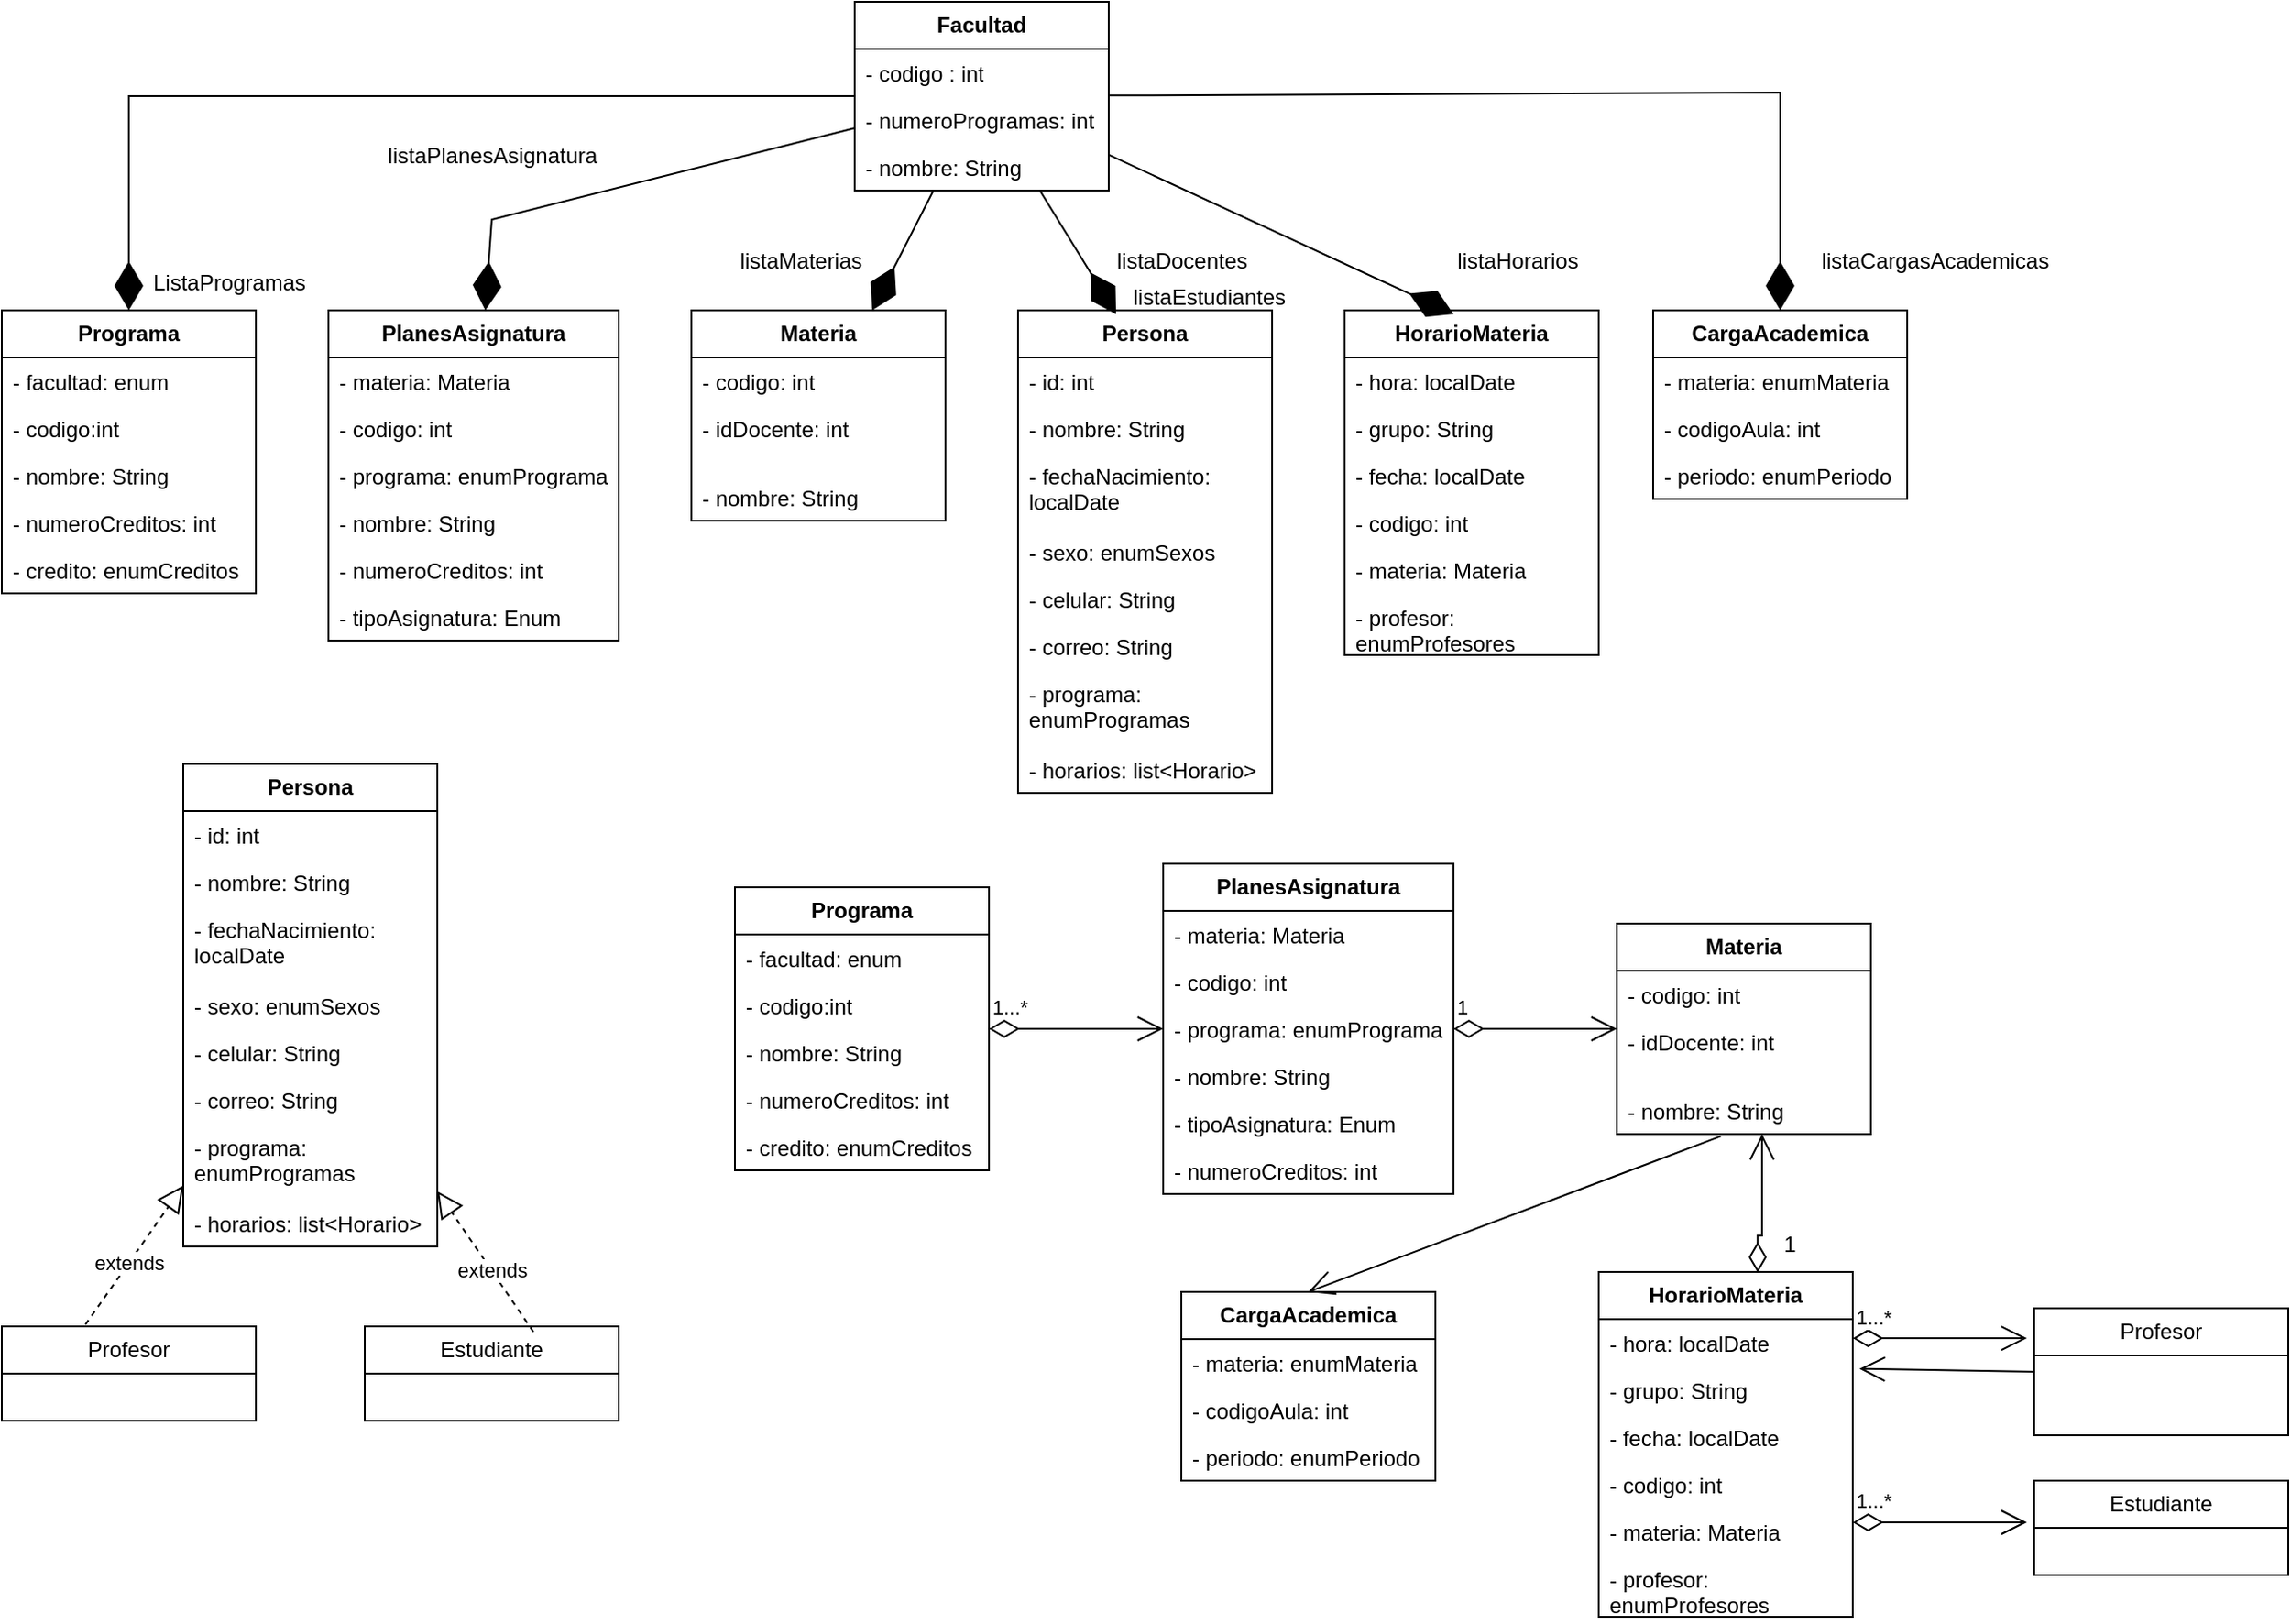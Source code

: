 <mxfile version="24.7.8">
  <diagram name="Página-1" id="mX6KNJroHZvb27FaIT2z">
    <mxGraphModel dx="1318" dy="616" grid="1" gridSize="10" guides="1" tooltips="1" connect="1" arrows="1" fold="1" page="1" pageScale="1" pageWidth="827" pageHeight="1169" math="0" shadow="0">
      <root>
        <mxCell id="0" />
        <mxCell id="1" parent="0" />
        <mxCell id="lkhDgYskS1Hdporn6Xfp-3" value="&lt;b&gt;HorarioMateria&lt;/b&gt;" style="swimlane;fontStyle=0;childLayout=stackLayout;horizontal=1;startSize=26;fillColor=none;horizontalStack=0;resizeParent=1;resizeParentMax=0;resizeLast=0;collapsible=1;marginBottom=0;whiteSpace=wrap;html=1;" vertex="1" parent="1">
          <mxGeometry x="750" y="170" width="140" height="190" as="geometry" />
        </mxCell>
        <mxCell id="lkhDgYskS1Hdporn6Xfp-4" value="- hora: localDate" style="text;strokeColor=none;fillColor=none;align=left;verticalAlign=top;spacingLeft=4;spacingRight=4;overflow=hidden;rotatable=0;points=[[0,0.5],[1,0.5]];portConstraint=eastwest;whiteSpace=wrap;html=1;" vertex="1" parent="lkhDgYskS1Hdporn6Xfp-3">
          <mxGeometry y="26" width="140" height="26" as="geometry" />
        </mxCell>
        <mxCell id="lkhDgYskS1Hdporn6Xfp-5" value="- grupo: String" style="text;strokeColor=none;fillColor=none;align=left;verticalAlign=top;spacingLeft=4;spacingRight=4;overflow=hidden;rotatable=0;points=[[0,0.5],[1,0.5]];portConstraint=eastwest;whiteSpace=wrap;html=1;" vertex="1" parent="lkhDgYskS1Hdporn6Xfp-3">
          <mxGeometry y="52" width="140" height="26" as="geometry" />
        </mxCell>
        <mxCell id="lkhDgYskS1Hdporn6Xfp-6" value="- fecha: localDate&lt;div&gt;&lt;br&gt;&lt;/div&gt;" style="text;strokeColor=none;fillColor=none;align=left;verticalAlign=top;spacingLeft=4;spacingRight=4;overflow=hidden;rotatable=0;points=[[0,0.5],[1,0.5]];portConstraint=eastwest;whiteSpace=wrap;html=1;" vertex="1" parent="lkhDgYskS1Hdporn6Xfp-3">
          <mxGeometry y="78" width="140" height="26" as="geometry" />
        </mxCell>
        <mxCell id="lkhDgYskS1Hdporn6Xfp-54" value="&lt;div&gt;- codigo: int&lt;/div&gt;&lt;div&gt;&lt;br&gt;&lt;/div&gt;" style="text;strokeColor=none;fillColor=none;align=left;verticalAlign=top;spacingLeft=4;spacingRight=4;overflow=hidden;rotatable=0;points=[[0,0.5],[1,0.5]];portConstraint=eastwest;whiteSpace=wrap;html=1;" vertex="1" parent="lkhDgYskS1Hdporn6Xfp-3">
          <mxGeometry y="104" width="140" height="26" as="geometry" />
        </mxCell>
        <mxCell id="lkhDgYskS1Hdporn6Xfp-55" value="&lt;div&gt;- materia: Materia&lt;/div&gt;&lt;div&gt;&lt;span style=&quot;color: rgba(0, 0, 0, 0); font-family: monospace; font-size: 0px; text-wrap: nowrap;&quot;&gt;%3CmxGraphModel%3E%3Croot%3E%3CmxCell%20id%3D%220%22%2F%3E%3CmxCell%20id%3D%221%22%20parent%3D%220%22%2F%3E%3CmxCell%20id%3D%222%22%20value%3D%22%26lt%3Bdiv%26gt%3B-%20id%3A%20int%26lt%3B%2Fdiv%26gt%3B%26lt%3Bdiv%26gt%3B%26lt%3Bbr%26gt%3B%26lt%3B%2Fdiv%26gt%3B%22%20style%3D%22text%3BstrokeColor%3Dnone%3BfillColor%3Dnone%3Balign%3Dleft%3BverticalAlign%3Dtop%3BspacingLeft%3D4%3BspacingRight%3D4%3Boverflow%3Dhidden%3Brotatable%3D0%3Bpoints%3D%5B%5B0%2C0.5%5D%2C%5B1%2C0.5%5D%5D%3BportConstraint%3Deastwest%3BwhiteSpace%3Dwrap%3Bhtml%3D1%3B%22%20vertex%3D%221%22%20parent%3D%221%22%3E%3CmxGeometry%20x%3D%22180%22%20y%3D%22514%22%20width%3D%22140%22%20height%3D%2226%22%20as%3D%22geometry%22%2F%3E%3C%2FmxCell%3E%3C%2Froot%3E%3C%2FmxGraphModel%3E&lt;/span&gt;&lt;br&gt;&lt;/div&gt;" style="text;strokeColor=none;fillColor=none;align=left;verticalAlign=top;spacingLeft=4;spacingRight=4;overflow=hidden;rotatable=0;points=[[0,0.5],[1,0.5]];portConstraint=eastwest;whiteSpace=wrap;html=1;" vertex="1" parent="lkhDgYskS1Hdporn6Xfp-3">
          <mxGeometry y="130" width="140" height="26" as="geometry" />
        </mxCell>
        <mxCell id="lkhDgYskS1Hdporn6Xfp-56" value="&lt;div&gt;&lt;span style=&quot;background-color: initial;&quot;&gt;- profesor: enumProfesores&lt;/span&gt;&lt;span style=&quot;color: rgba(0, 0, 0, 0); font-family: monospace; font-size: 0px; text-wrap: nowrap; background-color: initial;&quot;&gt;%3CmxGraphModel%3E%3Croot%3E%3CmxCell%20id%3D%220%22%2F%3E%3CmxCell%20id%3D%221%22%20parent%3D%220%22%2F%3E%3CmxCell%20id%3D%222%22%20value%3D%22%26lt%3Bdiv%26gt%3B-%20id%3A%20int%26lt%3B%2Fdiv%26gt%3B%26lt%3Bdiv%26gt%3B%26lt%3Bbr%26gt%3B%26lt%3B%2Fdiv%26gt%3B%22%20style%3D%22text%3BstrokeColor%3Dnone%3BfillColor%3Dnone%3Balign%3Dleft%3BverticalAlign%3Dtop%3BspacingLeft%3D4%3BspacingRight%3D4%3Boverflow%3Dhidden%3Brotatable%3D0%3Bpoints%3D%5B%5B0%2C0.5%5D%2C%5B1%2C0.5%5D%5D%3BportConstraint%3Deastwest%3BwhiteSpace%3Dwrap%3Bhtml%3D1%3B%22%20vertex%3D%221%22%20parent%3D%221%22%3E%3CmxGeometry%20x%3D%22180%22%20y%3D%22514%22%20width%3D%22140%22%20height%3D%2226%22%20as%3D%22geometry%22%2F%3E%3C%2FmxCell%3E%3C%2Froot%3E%3C%2FmxGraphModel%3E&lt;/span&gt;&lt;br&gt;&lt;/div&gt;" style="text;strokeColor=none;fillColor=none;align=left;verticalAlign=top;spacingLeft=4;spacingRight=4;overflow=hidden;rotatable=0;points=[[0,0.5],[1,0.5]];portConstraint=eastwest;whiteSpace=wrap;html=1;" vertex="1" parent="lkhDgYskS1Hdporn6Xfp-3">
          <mxGeometry y="156" width="140" height="34" as="geometry" />
        </mxCell>
        <mxCell id="lkhDgYskS1Hdporn6Xfp-7" value="&lt;b&gt;Programa&lt;/b&gt;" style="swimlane;fontStyle=0;childLayout=stackLayout;horizontal=1;startSize=26;fillColor=none;horizontalStack=0;resizeParent=1;resizeParentMax=0;resizeLast=0;collapsible=1;marginBottom=0;whiteSpace=wrap;html=1;" vertex="1" parent="1">
          <mxGeometry x="10" y="170" width="140" height="156" as="geometry" />
        </mxCell>
        <mxCell id="lkhDgYskS1Hdporn6Xfp-8" value="- facultad: enum" style="text;strokeColor=none;fillColor=none;align=left;verticalAlign=top;spacingLeft=4;spacingRight=4;overflow=hidden;rotatable=0;points=[[0,0.5],[1,0.5]];portConstraint=eastwest;whiteSpace=wrap;html=1;" vertex="1" parent="lkhDgYskS1Hdporn6Xfp-7">
          <mxGeometry y="26" width="140" height="26" as="geometry" />
        </mxCell>
        <mxCell id="lkhDgYskS1Hdporn6Xfp-9" value="- codigo:int" style="text;strokeColor=none;fillColor=none;align=left;verticalAlign=top;spacingLeft=4;spacingRight=4;overflow=hidden;rotatable=0;points=[[0,0.5],[1,0.5]];portConstraint=eastwest;whiteSpace=wrap;html=1;" vertex="1" parent="lkhDgYskS1Hdporn6Xfp-7">
          <mxGeometry y="52" width="140" height="26" as="geometry" />
        </mxCell>
        <mxCell id="lkhDgYskS1Hdporn6Xfp-46" value="- nombre: String&lt;div&gt;&lt;br&gt;&lt;/div&gt;" style="text;strokeColor=none;fillColor=none;align=left;verticalAlign=top;spacingLeft=4;spacingRight=4;overflow=hidden;rotatable=0;points=[[0,0.5],[1,0.5]];portConstraint=eastwest;whiteSpace=wrap;html=1;" vertex="1" parent="lkhDgYskS1Hdporn6Xfp-7">
          <mxGeometry y="78" width="140" height="26" as="geometry" />
        </mxCell>
        <mxCell id="lkhDgYskS1Hdporn6Xfp-10" value="&lt;div&gt;- numeroCreditos: int&lt;/div&gt;" style="text;strokeColor=none;fillColor=none;align=left;verticalAlign=top;spacingLeft=4;spacingRight=4;overflow=hidden;rotatable=0;points=[[0,0.5],[1,0.5]];portConstraint=eastwest;whiteSpace=wrap;html=1;" vertex="1" parent="lkhDgYskS1Hdporn6Xfp-7">
          <mxGeometry y="104" width="140" height="26" as="geometry" />
        </mxCell>
        <mxCell id="lkhDgYskS1Hdporn6Xfp-48" value="- credito: enumCreditos&lt;div&gt;&lt;br&gt;&lt;/div&gt;" style="text;strokeColor=none;fillColor=none;align=left;verticalAlign=top;spacingLeft=4;spacingRight=4;overflow=hidden;rotatable=0;points=[[0,0.5],[1,0.5]];portConstraint=eastwest;whiteSpace=wrap;html=1;" vertex="1" parent="lkhDgYskS1Hdporn6Xfp-7">
          <mxGeometry y="130" width="140" height="26" as="geometry" />
        </mxCell>
        <mxCell id="lkhDgYskS1Hdporn6Xfp-11" value="&lt;b&gt;Facultad&lt;/b&gt;" style="swimlane;fontStyle=0;childLayout=stackLayout;horizontal=1;startSize=26;fillColor=none;horizontalStack=0;resizeParent=1;resizeParentMax=0;resizeLast=0;collapsible=1;marginBottom=0;whiteSpace=wrap;html=1;" vertex="1" parent="1">
          <mxGeometry x="480" width="140" height="104" as="geometry" />
        </mxCell>
        <mxCell id="lkhDgYskS1Hdporn6Xfp-12" value="- codigo : int" style="text;strokeColor=none;fillColor=none;align=left;verticalAlign=top;spacingLeft=4;spacingRight=4;overflow=hidden;rotatable=0;points=[[0,0.5],[1,0.5]];portConstraint=eastwest;whiteSpace=wrap;html=1;" vertex="1" parent="lkhDgYskS1Hdporn6Xfp-11">
          <mxGeometry y="26" width="140" height="26" as="geometry" />
        </mxCell>
        <mxCell id="lkhDgYskS1Hdporn6Xfp-13" value="- numeroProgramas: int" style="text;strokeColor=none;fillColor=none;align=left;verticalAlign=top;spacingLeft=4;spacingRight=4;overflow=hidden;rotatable=0;points=[[0,0.5],[1,0.5]];portConstraint=eastwest;whiteSpace=wrap;html=1;" vertex="1" parent="lkhDgYskS1Hdporn6Xfp-11">
          <mxGeometry y="52" width="140" height="26" as="geometry" />
        </mxCell>
        <mxCell id="lkhDgYskS1Hdporn6Xfp-14" value="- nombre: String" style="text;strokeColor=none;fillColor=none;align=left;verticalAlign=top;spacingLeft=4;spacingRight=4;overflow=hidden;rotatable=0;points=[[0,0.5],[1,0.5]];portConstraint=eastwest;whiteSpace=wrap;html=1;" vertex="1" parent="lkhDgYskS1Hdporn6Xfp-11">
          <mxGeometry y="78" width="140" height="26" as="geometry" />
        </mxCell>
        <mxCell id="lkhDgYskS1Hdporn6Xfp-15" value="&lt;b&gt;CargaAcademica&lt;/b&gt;" style="swimlane;fontStyle=0;childLayout=stackLayout;horizontal=1;startSize=26;fillColor=none;horizontalStack=0;resizeParent=1;resizeParentMax=0;resizeLast=0;collapsible=1;marginBottom=0;whiteSpace=wrap;html=1;" vertex="1" parent="1">
          <mxGeometry x="920" y="170" width="140" height="104" as="geometry" />
        </mxCell>
        <mxCell id="lkhDgYskS1Hdporn6Xfp-16" value="- materia: enumMateria" style="text;strokeColor=none;fillColor=none;align=left;verticalAlign=top;spacingLeft=4;spacingRight=4;overflow=hidden;rotatable=0;points=[[0,0.5],[1,0.5]];portConstraint=eastwest;whiteSpace=wrap;html=1;" vertex="1" parent="lkhDgYskS1Hdporn6Xfp-15">
          <mxGeometry y="26" width="140" height="26" as="geometry" />
        </mxCell>
        <mxCell id="lkhDgYskS1Hdporn6Xfp-17" value="- codigoAula: int" style="text;strokeColor=none;fillColor=none;align=left;verticalAlign=top;spacingLeft=4;spacingRight=4;overflow=hidden;rotatable=0;points=[[0,0.5],[1,0.5]];portConstraint=eastwest;whiteSpace=wrap;html=1;" vertex="1" parent="lkhDgYskS1Hdporn6Xfp-15">
          <mxGeometry y="52" width="140" height="26" as="geometry" />
        </mxCell>
        <mxCell id="lkhDgYskS1Hdporn6Xfp-18" value="- periodo: enumPeriodo" style="text;strokeColor=none;fillColor=none;align=left;verticalAlign=top;spacingLeft=4;spacingRight=4;overflow=hidden;rotatable=0;points=[[0,0.5],[1,0.5]];portConstraint=eastwest;whiteSpace=wrap;html=1;" vertex="1" parent="lkhDgYskS1Hdporn6Xfp-15">
          <mxGeometry y="78" width="140" height="26" as="geometry" />
        </mxCell>
        <mxCell id="lkhDgYskS1Hdporn6Xfp-23" value="&lt;b&gt;PlanesAsignatura&lt;/b&gt;" style="swimlane;fontStyle=0;childLayout=stackLayout;horizontal=1;startSize=26;fillColor=none;horizontalStack=0;resizeParent=1;resizeParentMax=0;resizeLast=0;collapsible=1;marginBottom=0;whiteSpace=wrap;html=1;" vertex="1" parent="1">
          <mxGeometry x="190" y="170" width="160" height="182" as="geometry" />
        </mxCell>
        <mxCell id="lkhDgYskS1Hdporn6Xfp-24" value="- materia: Materia" style="text;strokeColor=none;fillColor=none;align=left;verticalAlign=top;spacingLeft=4;spacingRight=4;overflow=hidden;rotatable=0;points=[[0,0.5],[1,0.5]];portConstraint=eastwest;whiteSpace=wrap;html=1;" vertex="1" parent="lkhDgYskS1Hdporn6Xfp-23">
          <mxGeometry y="26" width="160" height="26" as="geometry" />
        </mxCell>
        <mxCell id="lkhDgYskS1Hdporn6Xfp-25" value="- codigo: int" style="text;strokeColor=none;fillColor=none;align=left;verticalAlign=top;spacingLeft=4;spacingRight=4;overflow=hidden;rotatable=0;points=[[0,0.5],[1,0.5]];portConstraint=eastwest;whiteSpace=wrap;html=1;" vertex="1" parent="lkhDgYskS1Hdporn6Xfp-23">
          <mxGeometry y="52" width="160" height="26" as="geometry" />
        </mxCell>
        <mxCell id="lkhDgYskS1Hdporn6Xfp-50" value="- programa: enumPrograma&lt;div&gt;&lt;span style=&quot;color: rgba(0, 0, 0, 0); font-family: monospace; font-size: 0px; text-wrap: nowrap;&quot;&gt;%3CmxGraphModel%3E%3Croot%3E%3CmxCell%20id%3D%220%22%2F%3E%3CmxCell%20id%3D%221%22%20parent%3D%220%22%2F%3E%3CmxCell%20id%3D%222%22%20value%3D%22%26lt%3Bdiv%26gt%3B-%20numeroCreditos%3A%20int%26lt%3B%2Fdiv%26gt%3B%22%20style%3D%22text%3BstrokeColor%3Dnone%3BfillColor%3Dnone%3Balign%3Dleft%3BverticalAlign%3Dtop%3BspacingLeft%3D4%3BspacingRight%3D4%3Boverflow%3Dhidden%3Brotatable%3D0%3Bpoints%3D%5B%5B0%2C0.5%5D%2C%5B1%2C0.5%5D%5D%3BportConstraint%3Deastwest%3BwhiteSpace%3Dwrap%3Bhtml%3D1%3B%22%20vertex%3D%221%22%20parent%3D%221%22%3E%3CmxGeometry%20x%3D%2220%22%20y%3D%22284%22%20width%3D%22140%22%20height%3D%2226%22%20as%3D%22geometry%22%2F%3E%3C%2FmxCell%3E%3C%2Froot%3E%3C%2FmxGraphModel%3E&lt;/span&gt;&lt;span style=&quot;color: rgba(0, 0, 0, 0); font-family: monospace; font-size: 0px; text-wrap: nowrap; background-color: initial;&quot;&gt;%3CmxGraphModel%3E%3Croot%3E%3CmxCell%20id%3D%220%22%2F%3E%3CmxCell%20id%3D%221%22%20parent%3D%220%22%2F%3E%3CmxCell%20id%3D%222%22%20value%3D%22%26lt%3Bdiv%26gt%3B-%20numeroCreditos%3A%20int%26lt%3B%2Fdiv%26gt%3B%22%20style%3D%22text%3BstrokeColor%3Dnone%3BfillColor%3Dnone%3Balign%3Dleft%3BverticalAlign%3Dtop%3BspacingLeft%3D4%3BspacingRight%3D4%3Boverflow%3Dhidden%3Brotatable%3D0%3Bpoints%3D%5B%5B0%2C0.5%5D%2C%5B1%2C0.5%5D%5D%3BportConstraint%3Deastwest%3BwhiteSpace%3Dwrap%3Bhtml%3D1%3B%22%20vertex%3D%221%22%20parent%3D%221%22%3E%3CmxGeometry%20x%3D%2220%22%20y%3D%22284%22%20width%3D%22140%22%20height%3D%2226%22%20as%3D%22geometry%22%2F%3E%3C%2FmxCell%3E%3C%2Froot%3E%3C%2FmxGraphModel%3E&lt;/span&gt;&lt;br&gt;&lt;/div&gt;" style="text;strokeColor=none;fillColor=none;align=left;verticalAlign=top;spacingLeft=4;spacingRight=4;overflow=hidden;rotatable=0;points=[[0,0.5],[1,0.5]];portConstraint=eastwest;whiteSpace=wrap;html=1;" vertex="1" parent="lkhDgYskS1Hdporn6Xfp-23">
          <mxGeometry y="78" width="160" height="26" as="geometry" />
        </mxCell>
        <mxCell id="lkhDgYskS1Hdporn6Xfp-51" value="- nombre: String&lt;div&gt;&lt;span style=&quot;color: rgba(0, 0, 0, 0); font-family: monospace; font-size: 0px; text-wrap: nowrap;&quot;&gt;%3CmxGraphModel%3E%3Croot%3E%3CmxCell%20id%3D%220%22%2F%3E%3CmxCell%20id%3D%221%22%20parent%3D%220%22%2F%3E%3CmxCell%20id%3D%222%22%20value%3D%22-%20programa%3A%20enumPrograma%26lt%3Bdiv%26gt%3B%26lt%3Bspan%20style%3D%26quot%3Bcolor%3A%20rgba(0%2C%200%2C%200%2C%200)%3B%20font-family%3A%20monospace%3B%20font-size%3A%200px%3B%20text-wrap%3A%20nowrap%3B%26quot%3B%26gt%3B%253CmxGraphModel%253E%253Croot%253E%253CmxCell%2520id%253D%25220%2522%252F%253E%253CmxCell%2520id%253D%25221%2522%2520parent%253D%25220%2522%252F%253E%253CmxCell%2520id%253D%25222%2522%2520value%253D%2522%2526lt%253Bdiv%2526gt%253B-%2520numeroCreditos%253A%2520int%2526lt%253B%252Fdiv%2526gt%253B%2522%2520style%253D%2522text%253BstrokeColor%253Dnone%253BfillColor%253Dnone%253Balign%253Dleft%253BverticalAlign%253Dtop%253BspacingLeft%253D4%253BspacingRight%253D4%253Boverflow%253Dhidden%253Brotatable%253D0%253Bpoints%253D%255B%255B0%252C0.5%255D%252C%255B1%252C0.5%255D%255D%253BportConstraint%253Deastwest%253BwhiteSpace%253Dwrap%253Bhtml%253D1%253B%2522%2520vertex%253D%25221%2522%2520parent%253D%25221%2522%253E%253CmxGeometry%2520x%253D%252220%2522%2520y%253D%2522284%2522%2520width%253D%2522140%2522%2520height%253D%252226%2522%2520as%253D%2522geometry%2522%252F%253E%253C%252FmxCell%253E%253C%252Froot%253E%253C%252FmxGraphModel%253E%26lt%3B%2Fspan%26gt%3B%26lt%3Bspan%20style%3D%26quot%3Bcolor%3A%20rgba(0%2C%200%2C%200%2C%200)%3B%20font-family%3A%20monospace%3B%20font-size%3A%200px%3B%20text-wrap%3A%20nowrap%3B%20background-color%3A%20initial%3B%26quot%3B%26gt%3B%253CmxGraphModel%253E%253Croot%253E%253CmxCell%2520id%253D%25220%2522%252F%253E%253CmxCell%2520id%253D%25221%2522%2520parent%253D%25220%2522%252F%253E%253CmxCell%2520id%253D%25222%2522%2520value%253D%2522%2526lt%253Bdiv%2526gt%253B-%2520numeroCreditos%253A%2520int%2526lt%253B%252Fdiv%2526gt%253B%2522%2520style%253D%2522text%253BstrokeColor%253Dnone%253BfillColor%253Dnone%253Balign%253Dleft%253BverticalAlign%253Dtop%253BspacingLeft%253D4%253BspacingRight%253D4%253Boverflow%253Dhidden%253Brotatable%253D0%253Bpoints%253D%255B%255B0%252C0.5%255D%252C%255B1%252C0.5%255D%255D%253BportConstraint%253Deastwest%253BwhiteSpace%253Dwrap%253Bhtml%253D1%253B%2522%2520vertex%253D%25221%2522%2520parent%253D%25221%2522%253E%253CmxGeometry%2520x%253D%252220%2522%2520y%253D%2522284%2522%2520width%253D%2522140%2522%2520height%253D%252226%2522%2520as%253D%2522geometry%2522%252F%253E%253C%252FmxCell%253E%253C%252Froot%253E%253C%252FmxGraphModel%253E%26lt%3B%2Fspan%26gt%3B%26lt%3Bbr%26gt%3B%26lt%3B%2Fdiv%26gt%3B%22%20style%3D%22text%3BstrokeColor%3Dnone%3BfillColor%3Dnone%3Balign%3Dleft%3BverticalAlign%3Dtop%3BspacingLeft%3D4%3BspacingRight%3D4%3Boverflow%3Dhidden%3Brotatable%3D0%3Bpoints%3D%5B%5B0%2C0.5%5D%2C%5B1%2C0.5%5D%5D%3BportConstraint%3Deastwest%3BwhiteSpace%3Dwrap%3Bhtml%3D1%3B%22%20vertex%3D%221%22%20parent%3D%221%22%3E%3CmxGeometry%20x%3D%22190%22%20y%3D%22248%22%20width%3D%22160%22%20height%3D%2226%22%20as%3D%22geometry%22%2F%3E%3C%2FmxCell%3E%3C%2Froot%3E%3C%2FmxGraphModel%3E&lt;/span&gt;&lt;span style=&quot;color: rgba(0, 0, 0, 0); font-family: monospace; font-size: 0px; text-wrap: nowrap; background-color: initial;&quot;&gt;%3CmxGraphModel%3E%3Croot%3E%3CmxCell%20id%3D%220%22%2F%3E%3CmxCell%20id%3D%221%22%20parent%3D%220%22%2F%3E%3CmxCell%20id%3D%222%22%20value%3D%22-%20programa%3A%20enumPrograma%26lt%3Bdiv%26gt%3B%26lt%3Bspan%20style%3D%26quot%3Bcolor%3A%20rgba(0%2C%200%2C%200%2C%200)%3B%20font-family%3A%20monospace%3B%20font-size%3A%200px%3B%20text-wrap%3A%20nowrap%3B%26quot%3B%26gt%3B%253CmxGraphModel%253E%253Croot%253E%253CmxCell%2520id%253D%25220%2522%252F%253E%253CmxCell%2520id%253D%25221%2522%2520parent%253D%25220%2522%252F%253E%253CmxCell%2520id%253D%25222%2522%2520value%253D%2522%2526lt%253Bdiv%2526gt%253B-%2520numeroCreditos%253A%2520int%2526lt%253B%252Fdiv%2526gt%253B%2522%2520style%253D%2522text%253BstrokeColor%253Dnone%253BfillColor%253Dnone%253Balign%253Dleft%253BverticalAlign%253Dtop%253BspacingLeft%253D4%253BspacingRight%253D4%253Boverflow%253Dhidden%253Brotatable%253D0%253Bpoints%253D%255B%255B0%252C0.5%255D%252C%255B1%252C0.5%255D%255D%253BportConstraint%253Deastwest%253BwhiteSpace%253Dwrap%253Bhtml%253D1%253B%2522%2520vertex%253D%25221%2522%2520parent%253D%25221%2522%253E%253CmxGeometry%2520x%253D%252220%2522%2520y%253D%2522284%2522%2520width%253D%2522140%2522%2520height%253D%252226%2522%2520as%253D%2522geometry%2522%252F%253E%253C%252FmxCell%253E%253C%252Froot%253E%253C%252FmxGraphModel%253E%26lt%3B%2Fspan%26gt%3B%26lt%3Bspan%20style%3D%26quot%3Bcolor%3A%20rgba(0%2C%200%2C%200%2C%200)%3B%20font-family%3A%20monospace%3B%20font-size%3A%200px%3B%20text-wrap%3A%20nowrap%3B%20background-color%3A%20initial%3B%26quot%3B%26gt%3B%253CmxGraphModel%253E%253Croot%253E%253CmxCell%2520id%253D%25220%2522%252F%253E%253CmxCell%2520id%253D%25221%2522%2520parent%253D%25220%2522%252F%253E%253CmxCell%2520id%253D%25222%2522%2520value%253D%2522%2526lt%253Bdiv%2526gt%253B-%2520numeroCreditos%253A%2520int%2526lt%253B%252Fdiv%2526gt%253B%2522%2520style%253D%2522text%253BstrokeColor%253Dnone%253BfillColor%253Dnone%253Balign%253Dleft%253BverticalAlign%253Dtop%253BspacingLeft%253D4%253BspacingRight%253D4%253Boverflow%253Dhidden%253Brotatable%253D0%253Bpoints%253D%255B%255B0%252C0.5%255D%252C%255B1%252C0.5%255D%255D%253BportConstraint%253Deastwest%253BwhiteSpace%253Dwrap%253Bhtml%253D1%253B%2522%2520vertex%253D%25221%2522%2520parent%253D%25221%2522%253E%253CmxGeometry%2520x%253D%252220%2522%2520y%253D%2522284%2522%2520width%253D%2522140%2522%2520height%253D%252226%2522%2520as%253D%2522geometry%2522%252F%253E%253C%252FmxCell%253E%253C%252Froot%253E%253C%252FmxGraphModel%253E%26lt%3B%2Fspan%26gt%3B%26lt%3Bbr%26gt%3B%26lt%3B%2Fdiv%26gt%3B%22%20style%3D%22text%3BstrokeColor%3Dnone%3BfillColor%3Dnone%3Balign%3Dleft%3BverticalAlign%3Dtop%3BspacingLeft%3D4%3BspacingRight%3D4%3Boverflow%3Dhidden%3Brotatable%3D0%3Bpoints%3D%5B%5B0%2C0.5%5D%2C%5B1%2C0.5%5D%5D%3BportConstraint%3Deastwest%3BwhiteSpace%3Dwrap%3Bhtml%3D1%3B%22%20vertex%3D%221%22%20parent%3D%221%22%3E%3CmxGeometry%20x%3D%22190%22%20y%3D%22248%22%20width%3D%22160%22%20height%3D%2226%22%20as%3D%22geometry%22%2F%3E%3C%2FmxCell%3E%3C%2Froot%3E%3C%2FmxGraphModel%3E&lt;/span&gt;&lt;br&gt;&lt;/div&gt;" style="text;strokeColor=none;fillColor=none;align=left;verticalAlign=top;spacingLeft=4;spacingRight=4;overflow=hidden;rotatable=0;points=[[0,0.5],[1,0.5]];portConstraint=eastwest;whiteSpace=wrap;html=1;" vertex="1" parent="lkhDgYskS1Hdporn6Xfp-23">
          <mxGeometry y="104" width="160" height="26" as="geometry" />
        </mxCell>
        <mxCell id="lkhDgYskS1Hdporn6Xfp-52" value="- numeroCreditos: int" style="text;strokeColor=none;fillColor=none;align=left;verticalAlign=top;spacingLeft=4;spacingRight=4;overflow=hidden;rotatable=0;points=[[0,0.5],[1,0.5]];portConstraint=eastwest;whiteSpace=wrap;html=1;" vertex="1" parent="lkhDgYskS1Hdporn6Xfp-23">
          <mxGeometry y="130" width="160" height="26" as="geometry" />
        </mxCell>
        <mxCell id="lkhDgYskS1Hdporn6Xfp-53" value="- tipoAsignatura: Enum" style="text;strokeColor=none;fillColor=none;align=left;verticalAlign=top;spacingLeft=4;spacingRight=4;overflow=hidden;rotatable=0;points=[[0,0.5],[1,0.5]];portConstraint=eastwest;whiteSpace=wrap;html=1;" vertex="1" parent="lkhDgYskS1Hdporn6Xfp-23">
          <mxGeometry y="156" width="160" height="26" as="geometry" />
        </mxCell>
        <mxCell id="lkhDgYskS1Hdporn6Xfp-27" value="&lt;b&gt;Persona&lt;/b&gt;" style="swimlane;fontStyle=0;childLayout=stackLayout;horizontal=1;startSize=26;fillColor=none;horizontalStack=0;resizeParent=1;resizeParentMax=0;resizeLast=0;collapsible=1;marginBottom=0;whiteSpace=wrap;html=1;" vertex="1" parent="1">
          <mxGeometry x="570" y="170" width="140" height="266" as="geometry" />
        </mxCell>
        <mxCell id="lkhDgYskS1Hdporn6Xfp-28" value="- id: int" style="text;strokeColor=none;fillColor=none;align=left;verticalAlign=top;spacingLeft=4;spacingRight=4;overflow=hidden;rotatable=0;points=[[0,0.5],[1,0.5]];portConstraint=eastwest;whiteSpace=wrap;html=1;" vertex="1" parent="lkhDgYskS1Hdporn6Xfp-27">
          <mxGeometry y="26" width="140" height="26" as="geometry" />
        </mxCell>
        <mxCell id="lkhDgYskS1Hdporn6Xfp-29" value="- nombre: String" style="text;strokeColor=none;fillColor=none;align=left;verticalAlign=top;spacingLeft=4;spacingRight=4;overflow=hidden;rotatable=0;points=[[0,0.5],[1,0.5]];portConstraint=eastwest;whiteSpace=wrap;html=1;" vertex="1" parent="lkhDgYskS1Hdporn6Xfp-27">
          <mxGeometry y="52" width="140" height="26" as="geometry" />
        </mxCell>
        <mxCell id="lkhDgYskS1Hdporn6Xfp-30" value="- fechaNacimiento: localDate" style="text;strokeColor=none;fillColor=none;align=left;verticalAlign=top;spacingLeft=4;spacingRight=4;overflow=hidden;rotatable=0;points=[[0,0.5],[1,0.5]];portConstraint=eastwest;whiteSpace=wrap;html=1;" vertex="1" parent="lkhDgYskS1Hdporn6Xfp-27">
          <mxGeometry y="78" width="140" height="42" as="geometry" />
        </mxCell>
        <mxCell id="lkhDgYskS1Hdporn6Xfp-57" value="- sexo: enumSexos" style="text;strokeColor=none;fillColor=none;align=left;verticalAlign=top;spacingLeft=4;spacingRight=4;overflow=hidden;rotatable=0;points=[[0,0.5],[1,0.5]];portConstraint=eastwest;whiteSpace=wrap;html=1;" vertex="1" parent="lkhDgYskS1Hdporn6Xfp-27">
          <mxGeometry y="120" width="140" height="26" as="geometry" />
        </mxCell>
        <mxCell id="lkhDgYskS1Hdporn6Xfp-58" value="- celular: String" style="text;strokeColor=none;fillColor=none;align=left;verticalAlign=top;spacingLeft=4;spacingRight=4;overflow=hidden;rotatable=0;points=[[0,0.5],[1,0.5]];portConstraint=eastwest;whiteSpace=wrap;html=1;" vertex="1" parent="lkhDgYskS1Hdporn6Xfp-27">
          <mxGeometry y="146" width="140" height="26" as="geometry" />
        </mxCell>
        <mxCell id="lkhDgYskS1Hdporn6Xfp-59" value="- correo: String&lt;div&gt;&lt;br&gt;&lt;/div&gt;" style="text;strokeColor=none;fillColor=none;align=left;verticalAlign=top;spacingLeft=4;spacingRight=4;overflow=hidden;rotatable=0;points=[[0,0.5],[1,0.5]];portConstraint=eastwest;whiteSpace=wrap;html=1;" vertex="1" parent="lkhDgYskS1Hdporn6Xfp-27">
          <mxGeometry y="172" width="140" height="26" as="geometry" />
        </mxCell>
        <mxCell id="lkhDgYskS1Hdporn6Xfp-60" value="- programa: enumProgramas" style="text;strokeColor=none;fillColor=none;align=left;verticalAlign=top;spacingLeft=4;spacingRight=4;overflow=hidden;rotatable=0;points=[[0,0.5],[1,0.5]];portConstraint=eastwest;whiteSpace=wrap;html=1;" vertex="1" parent="lkhDgYskS1Hdporn6Xfp-27">
          <mxGeometry y="198" width="140" height="42" as="geometry" />
        </mxCell>
        <mxCell id="lkhDgYskS1Hdporn6Xfp-117" value="- horarios: list&amp;lt;Horario&amp;gt;" style="text;strokeColor=none;fillColor=none;align=left;verticalAlign=top;spacingLeft=4;spacingRight=4;overflow=hidden;rotatable=0;points=[[0,0.5],[1,0.5]];portConstraint=eastwest;whiteSpace=wrap;html=1;" vertex="1" parent="lkhDgYskS1Hdporn6Xfp-27">
          <mxGeometry y="240" width="140" height="26" as="geometry" />
        </mxCell>
        <mxCell id="lkhDgYskS1Hdporn6Xfp-31" value="Estudiante" style="swimlane;fontStyle=0;childLayout=stackLayout;horizontal=1;startSize=26;fillColor=none;horizontalStack=0;resizeParent=1;resizeParentMax=0;resizeLast=0;collapsible=1;marginBottom=0;whiteSpace=wrap;html=1;" vertex="1" parent="1">
          <mxGeometry x="210" y="730" width="140" height="52" as="geometry" />
        </mxCell>
        <mxCell id="lkhDgYskS1Hdporn6Xfp-35" value="Profesor" style="swimlane;fontStyle=0;childLayout=stackLayout;horizontal=1;startSize=26;fillColor=none;horizontalStack=0;resizeParent=1;resizeParentMax=0;resizeLast=0;collapsible=1;marginBottom=0;whiteSpace=wrap;html=1;" vertex="1" parent="1">
          <mxGeometry x="10" y="730" width="140" height="52" as="geometry" />
        </mxCell>
        <mxCell id="lkhDgYskS1Hdporn6Xfp-39" value="&lt;b&gt;Materia&lt;/b&gt;" style="swimlane;fontStyle=0;childLayout=stackLayout;horizontal=1;startSize=26;fillColor=none;horizontalStack=0;resizeParent=1;resizeParentMax=0;resizeLast=0;collapsible=1;marginBottom=0;whiteSpace=wrap;html=1;" vertex="1" parent="1">
          <mxGeometry x="390" y="170" width="140" height="116" as="geometry" />
        </mxCell>
        <mxCell id="lkhDgYskS1Hdporn6Xfp-40" value="- codigo: int" style="text;strokeColor=none;fillColor=none;align=left;verticalAlign=top;spacingLeft=4;spacingRight=4;overflow=hidden;rotatable=0;points=[[0,0.5],[1,0.5]];portConstraint=eastwest;whiteSpace=wrap;html=1;" vertex="1" parent="lkhDgYskS1Hdporn6Xfp-39">
          <mxGeometry y="26" width="140" height="26" as="geometry" />
        </mxCell>
        <mxCell id="lkhDgYskS1Hdporn6Xfp-41" value="- idDocente: int" style="text;strokeColor=none;fillColor=none;align=left;verticalAlign=top;spacingLeft=4;spacingRight=4;overflow=hidden;rotatable=0;points=[[0,0.5],[1,0.5]];portConstraint=eastwest;whiteSpace=wrap;html=1;" vertex="1" parent="lkhDgYskS1Hdporn6Xfp-39">
          <mxGeometry y="52" width="140" height="38" as="geometry" />
        </mxCell>
        <mxCell id="lkhDgYskS1Hdporn6Xfp-42" value="- nombre: String" style="text;strokeColor=none;fillColor=none;align=left;verticalAlign=top;spacingLeft=4;spacingRight=4;overflow=hidden;rotatable=0;points=[[0,0.5],[1,0.5]];portConstraint=eastwest;whiteSpace=wrap;html=1;" vertex="1" parent="lkhDgYskS1Hdporn6Xfp-39">
          <mxGeometry y="90" width="140" height="26" as="geometry" />
        </mxCell>
        <mxCell id="lkhDgYskS1Hdporn6Xfp-66" value="" style="endArrow=diamondThin;endFill=1;endSize=24;html=1;rounded=0;" edge="1" parent="1" source="lkhDgYskS1Hdporn6Xfp-11" target="lkhDgYskS1Hdporn6Xfp-7">
          <mxGeometry width="160" relative="1" as="geometry">
            <mxPoint x="510" y="120" as="sourcePoint" />
            <mxPoint x="670" y="120" as="targetPoint" />
            <Array as="points">
              <mxPoint x="80" y="52" />
            </Array>
          </mxGeometry>
        </mxCell>
        <mxCell id="lkhDgYskS1Hdporn6Xfp-67" value="" style="endArrow=diamondThin;endFill=1;endSize=24;html=1;rounded=0;" edge="1" parent="1" source="lkhDgYskS1Hdporn6Xfp-11" target="lkhDgYskS1Hdporn6Xfp-23">
          <mxGeometry width="160" relative="1" as="geometry">
            <mxPoint x="510" y="113" as="sourcePoint" />
            <mxPoint x="97" y="183" as="targetPoint" />
            <Array as="points">
              <mxPoint x="280" y="120" />
            </Array>
          </mxGeometry>
        </mxCell>
        <mxCell id="lkhDgYskS1Hdporn6Xfp-68" value="" style="endArrow=diamondThin;endFill=1;endSize=24;html=1;rounded=0;" edge="1" parent="1" source="lkhDgYskS1Hdporn6Xfp-11" target="lkhDgYskS1Hdporn6Xfp-39">
          <mxGeometry width="160" relative="1" as="geometry">
            <mxPoint x="520" y="123" as="sourcePoint" />
            <mxPoint x="107" y="193" as="targetPoint" />
          </mxGeometry>
        </mxCell>
        <mxCell id="lkhDgYskS1Hdporn6Xfp-69" value="" style="endArrow=diamondThin;endFill=1;endSize=24;html=1;rounded=0;entryX=0.386;entryY=0.008;entryDx=0;entryDy=0;entryPerimeter=0;" edge="1" parent="1" source="lkhDgYskS1Hdporn6Xfp-11" target="lkhDgYskS1Hdporn6Xfp-27">
          <mxGeometry width="160" relative="1" as="geometry">
            <mxPoint x="530" y="133" as="sourcePoint" />
            <mxPoint x="117" y="203" as="targetPoint" />
          </mxGeometry>
        </mxCell>
        <mxCell id="lkhDgYskS1Hdporn6Xfp-70" value="" style="endArrow=diamondThin;endFill=1;endSize=24;html=1;rounded=0;entryX=0.429;entryY=0.011;entryDx=0;entryDy=0;entryPerimeter=0;" edge="1" parent="1" source="lkhDgYskS1Hdporn6Xfp-11" target="lkhDgYskS1Hdporn6Xfp-3">
          <mxGeometry width="160" relative="1" as="geometry">
            <mxPoint x="540" y="143" as="sourcePoint" />
            <mxPoint x="127" y="213" as="targetPoint" />
          </mxGeometry>
        </mxCell>
        <mxCell id="lkhDgYskS1Hdporn6Xfp-71" value="" style="endArrow=diamondThin;endFill=1;endSize=24;html=1;rounded=0;" edge="1" parent="1" source="lkhDgYskS1Hdporn6Xfp-11" target="lkhDgYskS1Hdporn6Xfp-15">
          <mxGeometry width="160" relative="1" as="geometry">
            <mxPoint x="1053" y="153" as="sourcePoint" />
            <mxPoint x="640" y="223" as="targetPoint" />
            <Array as="points">
              <mxPoint x="990" y="50" />
            </Array>
          </mxGeometry>
        </mxCell>
        <mxCell id="lkhDgYskS1Hdporn6Xfp-72" value="ListaProgramas" style="text;html=1;align=center;verticalAlign=middle;resizable=0;points=[];autosize=1;strokeColor=none;fillColor=none;" vertex="1" parent="1">
          <mxGeometry x="80" y="140" width="110" height="30" as="geometry" />
        </mxCell>
        <mxCell id="lkhDgYskS1Hdporn6Xfp-74" value="listaPlanesAsignatura" style="text;html=1;align=center;verticalAlign=middle;resizable=0;points=[];autosize=1;strokeColor=none;fillColor=none;" vertex="1" parent="1">
          <mxGeometry x="210" y="70" width="140" height="30" as="geometry" />
        </mxCell>
        <mxCell id="lkhDgYskS1Hdporn6Xfp-75" value="listaMaterias" style="text;html=1;align=center;verticalAlign=middle;resizable=0;points=[];autosize=1;strokeColor=none;fillColor=none;" vertex="1" parent="1">
          <mxGeometry x="405" y="128" width="90" height="30" as="geometry" />
        </mxCell>
        <mxCell id="lkhDgYskS1Hdporn6Xfp-76" value="listaDocentes" style="text;html=1;align=center;verticalAlign=middle;resizable=0;points=[];autosize=1;strokeColor=none;fillColor=none;" vertex="1" parent="1">
          <mxGeometry x="610" y="128" width="100" height="30" as="geometry" />
        </mxCell>
        <mxCell id="lkhDgYskS1Hdporn6Xfp-77" value="listaEstudiantes" style="text;html=1;align=center;verticalAlign=middle;resizable=0;points=[];autosize=1;strokeColor=none;fillColor=none;" vertex="1" parent="1">
          <mxGeometry x="620" y="148" width="110" height="30" as="geometry" />
        </mxCell>
        <mxCell id="lkhDgYskS1Hdporn6Xfp-78" value="listaHorarios" style="text;html=1;align=center;verticalAlign=middle;resizable=0;points=[];autosize=1;strokeColor=none;fillColor=none;" vertex="1" parent="1">
          <mxGeometry x="800" y="128" width="90" height="30" as="geometry" />
        </mxCell>
        <mxCell id="lkhDgYskS1Hdporn6Xfp-79" value="listaCargasAcademicas" style="text;html=1;align=center;verticalAlign=middle;resizable=0;points=[];autosize=1;strokeColor=none;fillColor=none;" vertex="1" parent="1">
          <mxGeometry x="1000" y="128" width="150" height="30" as="geometry" />
        </mxCell>
        <mxCell id="lkhDgYskS1Hdporn6Xfp-80" value="&lt;b&gt;Persona&lt;/b&gt;" style="swimlane;fontStyle=0;childLayout=stackLayout;horizontal=1;startSize=26;fillColor=none;horizontalStack=0;resizeParent=1;resizeParentMax=0;resizeLast=0;collapsible=1;marginBottom=0;whiteSpace=wrap;html=1;" vertex="1" parent="1">
          <mxGeometry x="110" y="420" width="140" height="266" as="geometry" />
        </mxCell>
        <mxCell id="lkhDgYskS1Hdporn6Xfp-81" value="- id: int" style="text;strokeColor=none;fillColor=none;align=left;verticalAlign=top;spacingLeft=4;spacingRight=4;overflow=hidden;rotatable=0;points=[[0,0.5],[1,0.5]];portConstraint=eastwest;whiteSpace=wrap;html=1;" vertex="1" parent="lkhDgYskS1Hdporn6Xfp-80">
          <mxGeometry y="26" width="140" height="26" as="geometry" />
        </mxCell>
        <mxCell id="lkhDgYskS1Hdporn6Xfp-82" value="- nombre: String" style="text;strokeColor=none;fillColor=none;align=left;verticalAlign=top;spacingLeft=4;spacingRight=4;overflow=hidden;rotatable=0;points=[[0,0.5],[1,0.5]];portConstraint=eastwest;whiteSpace=wrap;html=1;" vertex="1" parent="lkhDgYskS1Hdporn6Xfp-80">
          <mxGeometry y="52" width="140" height="26" as="geometry" />
        </mxCell>
        <mxCell id="lkhDgYskS1Hdporn6Xfp-83" value="- fechaNacimiento: localDate" style="text;strokeColor=none;fillColor=none;align=left;verticalAlign=top;spacingLeft=4;spacingRight=4;overflow=hidden;rotatable=0;points=[[0,0.5],[1,0.5]];portConstraint=eastwest;whiteSpace=wrap;html=1;" vertex="1" parent="lkhDgYskS1Hdporn6Xfp-80">
          <mxGeometry y="78" width="140" height="42" as="geometry" />
        </mxCell>
        <mxCell id="lkhDgYskS1Hdporn6Xfp-84" value="- sexo: enumSexos" style="text;strokeColor=none;fillColor=none;align=left;verticalAlign=top;spacingLeft=4;spacingRight=4;overflow=hidden;rotatable=0;points=[[0,0.5],[1,0.5]];portConstraint=eastwest;whiteSpace=wrap;html=1;" vertex="1" parent="lkhDgYskS1Hdporn6Xfp-80">
          <mxGeometry y="120" width="140" height="26" as="geometry" />
        </mxCell>
        <mxCell id="lkhDgYskS1Hdporn6Xfp-85" value="- celular: String" style="text;strokeColor=none;fillColor=none;align=left;verticalAlign=top;spacingLeft=4;spacingRight=4;overflow=hidden;rotatable=0;points=[[0,0.5],[1,0.5]];portConstraint=eastwest;whiteSpace=wrap;html=1;" vertex="1" parent="lkhDgYskS1Hdporn6Xfp-80">
          <mxGeometry y="146" width="140" height="26" as="geometry" />
        </mxCell>
        <mxCell id="lkhDgYskS1Hdporn6Xfp-86" value="- correo: String&lt;div&gt;&lt;br&gt;&lt;/div&gt;" style="text;strokeColor=none;fillColor=none;align=left;verticalAlign=top;spacingLeft=4;spacingRight=4;overflow=hidden;rotatable=0;points=[[0,0.5],[1,0.5]];portConstraint=eastwest;whiteSpace=wrap;html=1;" vertex="1" parent="lkhDgYskS1Hdporn6Xfp-80">
          <mxGeometry y="172" width="140" height="26" as="geometry" />
        </mxCell>
        <mxCell id="lkhDgYskS1Hdporn6Xfp-87" value="- programa: enumProgramas" style="text;strokeColor=none;fillColor=none;align=left;verticalAlign=top;spacingLeft=4;spacingRight=4;overflow=hidden;rotatable=0;points=[[0,0.5],[1,0.5]];portConstraint=eastwest;whiteSpace=wrap;html=1;" vertex="1" parent="lkhDgYskS1Hdporn6Xfp-80">
          <mxGeometry y="198" width="140" height="42" as="geometry" />
        </mxCell>
        <mxCell id="lkhDgYskS1Hdporn6Xfp-32" value="- horarios: list&amp;lt;Horario&amp;gt;" style="text;strokeColor=none;fillColor=none;align=left;verticalAlign=top;spacingLeft=4;spacingRight=4;overflow=hidden;rotatable=0;points=[[0,0.5],[1,0.5]];portConstraint=eastwest;whiteSpace=wrap;html=1;" vertex="1" parent="lkhDgYskS1Hdporn6Xfp-80">
          <mxGeometry y="240" width="140" height="26" as="geometry" />
        </mxCell>
        <mxCell id="lkhDgYskS1Hdporn6Xfp-88" value="" style="endArrow=block;dashed=1;endFill=0;endSize=12;html=1;rounded=0;exitX=0.329;exitY=-0.019;exitDx=0;exitDy=0;exitPerimeter=0;" edge="1" parent="1" source="lkhDgYskS1Hdporn6Xfp-35" target="lkhDgYskS1Hdporn6Xfp-80">
          <mxGeometry width="160" relative="1" as="geometry">
            <mxPoint x="50" y="680" as="sourcePoint" />
            <mxPoint x="210" y="680" as="targetPoint" />
          </mxGeometry>
        </mxCell>
        <mxCell id="lkhDgYskS1Hdporn6Xfp-89" value="extends" style="edgeLabel;html=1;align=center;verticalAlign=middle;resizable=0;points=[];" vertex="1" connectable="0" parent="lkhDgYskS1Hdporn6Xfp-88">
          <mxGeometry x="-0.137" relative="1" as="geometry">
            <mxPoint y="-1" as="offset" />
          </mxGeometry>
        </mxCell>
        <mxCell id="lkhDgYskS1Hdporn6Xfp-90" value="" style="endArrow=block;dashed=1;endFill=0;endSize=12;html=1;rounded=0;exitX=0.664;exitY=0.058;exitDx=0;exitDy=0;exitPerimeter=0;" edge="1" parent="1" source="lkhDgYskS1Hdporn6Xfp-31" target="lkhDgYskS1Hdporn6Xfp-80">
          <mxGeometry width="160" relative="1" as="geometry">
            <mxPoint x="330" y="697" as="sourcePoint" />
            <mxPoint x="384" y="620" as="targetPoint" />
          </mxGeometry>
        </mxCell>
        <mxCell id="lkhDgYskS1Hdporn6Xfp-91" value="extends" style="edgeLabel;html=1;align=center;verticalAlign=middle;resizable=0;points=[];" vertex="1" connectable="0" parent="lkhDgYskS1Hdporn6Xfp-90">
          <mxGeometry x="-0.137" relative="1" as="geometry">
            <mxPoint y="-1" as="offset" />
          </mxGeometry>
        </mxCell>
        <mxCell id="lkhDgYskS1Hdporn6Xfp-92" value="&lt;b&gt;Programa&lt;/b&gt;" style="swimlane;fontStyle=0;childLayout=stackLayout;horizontal=1;startSize=26;fillColor=none;horizontalStack=0;resizeParent=1;resizeParentMax=0;resizeLast=0;collapsible=1;marginBottom=0;whiteSpace=wrap;html=1;" vertex="1" parent="1">
          <mxGeometry x="414" y="488" width="140" height="156" as="geometry" />
        </mxCell>
        <mxCell id="lkhDgYskS1Hdporn6Xfp-93" value="- facultad: enum" style="text;strokeColor=none;fillColor=none;align=left;verticalAlign=top;spacingLeft=4;spacingRight=4;overflow=hidden;rotatable=0;points=[[0,0.5],[1,0.5]];portConstraint=eastwest;whiteSpace=wrap;html=1;" vertex="1" parent="lkhDgYskS1Hdporn6Xfp-92">
          <mxGeometry y="26" width="140" height="26" as="geometry" />
        </mxCell>
        <mxCell id="lkhDgYskS1Hdporn6Xfp-94" value="- codigo:int" style="text;strokeColor=none;fillColor=none;align=left;verticalAlign=top;spacingLeft=4;spacingRight=4;overflow=hidden;rotatable=0;points=[[0,0.5],[1,0.5]];portConstraint=eastwest;whiteSpace=wrap;html=1;" vertex="1" parent="lkhDgYskS1Hdporn6Xfp-92">
          <mxGeometry y="52" width="140" height="26" as="geometry" />
        </mxCell>
        <mxCell id="lkhDgYskS1Hdporn6Xfp-95" value="- nombre: String&lt;div&gt;&lt;br&gt;&lt;/div&gt;" style="text;strokeColor=none;fillColor=none;align=left;verticalAlign=top;spacingLeft=4;spacingRight=4;overflow=hidden;rotatable=0;points=[[0,0.5],[1,0.5]];portConstraint=eastwest;whiteSpace=wrap;html=1;" vertex="1" parent="lkhDgYskS1Hdporn6Xfp-92">
          <mxGeometry y="78" width="140" height="26" as="geometry" />
        </mxCell>
        <mxCell id="lkhDgYskS1Hdporn6Xfp-96" value="&lt;div&gt;- numeroCreditos: int&lt;/div&gt;" style="text;strokeColor=none;fillColor=none;align=left;verticalAlign=top;spacingLeft=4;spacingRight=4;overflow=hidden;rotatable=0;points=[[0,0.5],[1,0.5]];portConstraint=eastwest;whiteSpace=wrap;html=1;" vertex="1" parent="lkhDgYskS1Hdporn6Xfp-92">
          <mxGeometry y="104" width="140" height="26" as="geometry" />
        </mxCell>
        <mxCell id="lkhDgYskS1Hdporn6Xfp-97" value="- credito: enumCreditos&lt;div&gt;&lt;br&gt;&lt;/div&gt;" style="text;strokeColor=none;fillColor=none;align=left;verticalAlign=top;spacingLeft=4;spacingRight=4;overflow=hidden;rotatable=0;points=[[0,0.5],[1,0.5]];portConstraint=eastwest;whiteSpace=wrap;html=1;" vertex="1" parent="lkhDgYskS1Hdporn6Xfp-92">
          <mxGeometry y="130" width="140" height="26" as="geometry" />
        </mxCell>
        <mxCell id="lkhDgYskS1Hdporn6Xfp-98" value="&lt;b&gt;PlanesAsignatura&lt;/b&gt;" style="swimlane;fontStyle=0;childLayout=stackLayout;horizontal=1;startSize=26;fillColor=none;horizontalStack=0;resizeParent=1;resizeParentMax=0;resizeLast=0;collapsible=1;marginBottom=0;whiteSpace=wrap;html=1;" vertex="1" parent="1">
          <mxGeometry x="650" y="475" width="160" height="182" as="geometry" />
        </mxCell>
        <mxCell id="lkhDgYskS1Hdporn6Xfp-99" value="- materia: Materia" style="text;strokeColor=none;fillColor=none;align=left;verticalAlign=top;spacingLeft=4;spacingRight=4;overflow=hidden;rotatable=0;points=[[0,0.5],[1,0.5]];portConstraint=eastwest;whiteSpace=wrap;html=1;" vertex="1" parent="lkhDgYskS1Hdporn6Xfp-98">
          <mxGeometry y="26" width="160" height="26" as="geometry" />
        </mxCell>
        <mxCell id="lkhDgYskS1Hdporn6Xfp-100" value="- codigo: int" style="text;strokeColor=none;fillColor=none;align=left;verticalAlign=top;spacingLeft=4;spacingRight=4;overflow=hidden;rotatable=0;points=[[0,0.5],[1,0.5]];portConstraint=eastwest;whiteSpace=wrap;html=1;" vertex="1" parent="lkhDgYskS1Hdporn6Xfp-98">
          <mxGeometry y="52" width="160" height="26" as="geometry" />
        </mxCell>
        <mxCell id="lkhDgYskS1Hdporn6Xfp-101" value="- programa: enumPrograma&lt;div&gt;&lt;span style=&quot;color: rgba(0, 0, 0, 0); font-family: monospace; font-size: 0px; text-wrap: nowrap;&quot;&gt;%3CmxGraphModel%3E%3Croot%3E%3CmxCell%20id%3D%220%22%2F%3E%3CmxCell%20id%3D%221%22%20parent%3D%220%22%2F%3E%3CmxCell%20id%3D%222%22%20value%3D%22%26lt%3Bdiv%26gt%3B-%20numeroCreditos%3A%20int%26lt%3B%2Fdiv%26gt%3B%22%20style%3D%22text%3BstrokeColor%3Dnone%3BfillColor%3Dnone%3Balign%3Dleft%3BverticalAlign%3Dtop%3BspacingLeft%3D4%3BspacingRight%3D4%3Boverflow%3Dhidden%3Brotatable%3D0%3Bpoints%3D%5B%5B0%2C0.5%5D%2C%5B1%2C0.5%5D%5D%3BportConstraint%3Deastwest%3BwhiteSpace%3Dwrap%3Bhtml%3D1%3B%22%20vertex%3D%221%22%20parent%3D%221%22%3E%3CmxGeometry%20x%3D%2220%22%20y%3D%22284%22%20width%3D%22140%22%20height%3D%2226%22%20as%3D%22geometry%22%2F%3E%3C%2FmxCell%3E%3C%2Froot%3E%3C%2FmxGraphModel%3E&lt;/span&gt;&lt;span style=&quot;color: rgba(0, 0, 0, 0); font-family: monospace; font-size: 0px; text-wrap: nowrap; background-color: initial;&quot;&gt;%3CmxGraphModel%3E%3Croot%3E%3CmxCell%20id%3D%220%22%2F%3E%3CmxCell%20id%3D%221%22%20parent%3D%220%22%2F%3E%3CmxCell%20id%3D%222%22%20value%3D%22%26lt%3Bdiv%26gt%3B-%20numeroCreditos%3A%20int%26lt%3B%2Fdiv%26gt%3B%22%20style%3D%22text%3BstrokeColor%3Dnone%3BfillColor%3Dnone%3Balign%3Dleft%3BverticalAlign%3Dtop%3BspacingLeft%3D4%3BspacingRight%3D4%3Boverflow%3Dhidden%3Brotatable%3D0%3Bpoints%3D%5B%5B0%2C0.5%5D%2C%5B1%2C0.5%5D%5D%3BportConstraint%3Deastwest%3BwhiteSpace%3Dwrap%3Bhtml%3D1%3B%22%20vertex%3D%221%22%20parent%3D%221%22%3E%3CmxGeometry%20x%3D%2220%22%20y%3D%22284%22%20width%3D%22140%22%20height%3D%2226%22%20as%3D%22geometry%22%2F%3E%3C%2FmxCell%3E%3C%2Froot%3E%3C%2FmxGraphModel%3E&lt;/span&gt;&lt;br&gt;&lt;/div&gt;" style="text;strokeColor=none;fillColor=none;align=left;verticalAlign=top;spacingLeft=4;spacingRight=4;overflow=hidden;rotatable=0;points=[[0,0.5],[1,0.5]];portConstraint=eastwest;whiteSpace=wrap;html=1;" vertex="1" parent="lkhDgYskS1Hdporn6Xfp-98">
          <mxGeometry y="78" width="160" height="26" as="geometry" />
        </mxCell>
        <mxCell id="lkhDgYskS1Hdporn6Xfp-102" value="- nombre: String&lt;div&gt;&lt;span style=&quot;color: rgba(0, 0, 0, 0); font-family: monospace; font-size: 0px; text-wrap: nowrap;&quot;&gt;%3CmxGraphModel%3E%3Croot%3E%3CmxCell%20id%3D%220%22%2F%3E%3CmxCell%20id%3D%221%22%20parent%3D%220%22%2F%3E%3CmxCell%20id%3D%222%22%20value%3D%22-%20programa%3A%20enumPrograma%26lt%3Bdiv%26gt%3B%26lt%3Bspan%20style%3D%26quot%3Bcolor%3A%20rgba(0%2C%200%2C%200%2C%200)%3B%20font-family%3A%20monospace%3B%20font-size%3A%200px%3B%20text-wrap%3A%20nowrap%3B%26quot%3B%26gt%3B%253CmxGraphModel%253E%253Croot%253E%253CmxCell%2520id%253D%25220%2522%252F%253E%253CmxCell%2520id%253D%25221%2522%2520parent%253D%25220%2522%252F%253E%253CmxCell%2520id%253D%25222%2522%2520value%253D%2522%2526lt%253Bdiv%2526gt%253B-%2520numeroCreditos%253A%2520int%2526lt%253B%252Fdiv%2526gt%253B%2522%2520style%253D%2522text%253BstrokeColor%253Dnone%253BfillColor%253Dnone%253Balign%253Dleft%253BverticalAlign%253Dtop%253BspacingLeft%253D4%253BspacingRight%253D4%253Boverflow%253Dhidden%253Brotatable%253D0%253Bpoints%253D%255B%255B0%252C0.5%255D%252C%255B1%252C0.5%255D%255D%253BportConstraint%253Deastwest%253BwhiteSpace%253Dwrap%253Bhtml%253D1%253B%2522%2520vertex%253D%25221%2522%2520parent%253D%25221%2522%253E%253CmxGeometry%2520x%253D%252220%2522%2520y%253D%2522284%2522%2520width%253D%2522140%2522%2520height%253D%252226%2522%2520as%253D%2522geometry%2522%252F%253E%253C%252FmxCell%253E%253C%252Froot%253E%253C%252FmxGraphModel%253E%26lt%3B%2Fspan%26gt%3B%26lt%3Bspan%20style%3D%26quot%3Bcolor%3A%20rgba(0%2C%200%2C%200%2C%200)%3B%20font-family%3A%20monospace%3B%20font-size%3A%200px%3B%20text-wrap%3A%20nowrap%3B%20background-color%3A%20initial%3B%26quot%3B%26gt%3B%253CmxGraphModel%253E%253Croot%253E%253CmxCell%2520id%253D%25220%2522%252F%253E%253CmxCell%2520id%253D%25221%2522%2520parent%253D%25220%2522%252F%253E%253CmxCell%2520id%253D%25222%2522%2520value%253D%2522%2526lt%253Bdiv%2526gt%253B-%2520numeroCreditos%253A%2520int%2526lt%253B%252Fdiv%2526gt%253B%2522%2520style%253D%2522text%253BstrokeColor%253Dnone%253BfillColor%253Dnone%253Balign%253Dleft%253BverticalAlign%253Dtop%253BspacingLeft%253D4%253BspacingRight%253D4%253Boverflow%253Dhidden%253Brotatable%253D0%253Bpoints%253D%255B%255B0%252C0.5%255D%252C%255B1%252C0.5%255D%255D%253BportConstraint%253Deastwest%253BwhiteSpace%253Dwrap%253Bhtml%253D1%253B%2522%2520vertex%253D%25221%2522%2520parent%253D%25221%2522%253E%253CmxGeometry%2520x%253D%252220%2522%2520y%253D%2522284%2522%2520width%253D%2522140%2522%2520height%253D%252226%2522%2520as%253D%2522geometry%2522%252F%253E%253C%252FmxCell%253E%253C%252Froot%253E%253C%252FmxGraphModel%253E%26lt%3B%2Fspan%26gt%3B%26lt%3Bbr%26gt%3B%26lt%3B%2Fdiv%26gt%3B%22%20style%3D%22text%3BstrokeColor%3Dnone%3BfillColor%3Dnone%3Balign%3Dleft%3BverticalAlign%3Dtop%3BspacingLeft%3D4%3BspacingRight%3D4%3Boverflow%3Dhidden%3Brotatable%3D0%3Bpoints%3D%5B%5B0%2C0.5%5D%2C%5B1%2C0.5%5D%5D%3BportConstraint%3Deastwest%3BwhiteSpace%3Dwrap%3Bhtml%3D1%3B%22%20vertex%3D%221%22%20parent%3D%221%22%3E%3CmxGeometry%20x%3D%22190%22%20y%3D%22248%22%20width%3D%22160%22%20height%3D%2226%22%20as%3D%22geometry%22%2F%3E%3C%2FmxCell%3E%3C%2Froot%3E%3C%2FmxGraphModel%3E&lt;/span&gt;&lt;span style=&quot;color: rgba(0, 0, 0, 0); font-family: monospace; font-size: 0px; text-wrap: nowrap; background-color: initial;&quot;&gt;%3CmxGraphModel%3E%3Croot%3E%3CmxCell%20id%3D%220%22%2F%3E%3CmxCell%20id%3D%221%22%20parent%3D%220%22%2F%3E%3CmxCell%20id%3D%222%22%20value%3D%22-%20programa%3A%20enumPrograma%26lt%3Bdiv%26gt%3B%26lt%3Bspan%20style%3D%26quot%3Bcolor%3A%20rgba(0%2C%200%2C%200%2C%200)%3B%20font-family%3A%20monospace%3B%20font-size%3A%200px%3B%20text-wrap%3A%20nowrap%3B%26quot%3B%26gt%3B%253CmxGraphModel%253E%253Croot%253E%253CmxCell%2520id%253D%25220%2522%252F%253E%253CmxCell%2520id%253D%25221%2522%2520parent%253D%25220%2522%252F%253E%253CmxCell%2520id%253D%25222%2522%2520value%253D%2522%2526lt%253Bdiv%2526gt%253B-%2520numeroCreditos%253A%2520int%2526lt%253B%252Fdiv%2526gt%253B%2522%2520style%253D%2522text%253BstrokeColor%253Dnone%253BfillColor%253Dnone%253Balign%253Dleft%253BverticalAlign%253Dtop%253BspacingLeft%253D4%253BspacingRight%253D4%253Boverflow%253Dhidden%253Brotatable%253D0%253Bpoints%253D%255B%255B0%252C0.5%255D%252C%255B1%252C0.5%255D%255D%253BportConstraint%253Deastwest%253BwhiteSpace%253Dwrap%253Bhtml%253D1%253B%2522%2520vertex%253D%25221%2522%2520parent%253D%25221%2522%253E%253CmxGeometry%2520x%253D%252220%2522%2520y%253D%2522284%2522%2520width%253D%2522140%2522%2520height%253D%252226%2522%2520as%253D%2522geometry%2522%252F%253E%253C%252FmxCell%253E%253C%252Froot%253E%253C%252FmxGraphModel%253E%26lt%3B%2Fspan%26gt%3B%26lt%3Bspan%20style%3D%26quot%3Bcolor%3A%20rgba(0%2C%200%2C%200%2C%200)%3B%20font-family%3A%20monospace%3B%20font-size%3A%200px%3B%20text-wrap%3A%20nowrap%3B%20background-color%3A%20initial%3B%26quot%3B%26gt%3B%253CmxGraphModel%253E%253Croot%253E%253CmxCell%2520id%253D%25220%2522%252F%253E%253CmxCell%2520id%253D%25221%2522%2520parent%253D%25220%2522%252F%253E%253CmxCell%2520id%253D%25222%2522%2520value%253D%2522%2526lt%253Bdiv%2526gt%253B-%2520numeroCreditos%253A%2520int%2526lt%253B%252Fdiv%2526gt%253B%2522%2520style%253D%2522text%253BstrokeColor%253Dnone%253BfillColor%253Dnone%253Balign%253Dleft%253BverticalAlign%253Dtop%253BspacingLeft%253D4%253BspacingRight%253D4%253Boverflow%253Dhidden%253Brotatable%253D0%253Bpoints%253D%255B%255B0%252C0.5%255D%252C%255B1%252C0.5%255D%255D%253BportConstraint%253Deastwest%253BwhiteSpace%253Dwrap%253Bhtml%253D1%253B%2522%2520vertex%253D%25221%2522%2520parent%253D%25221%2522%253E%253CmxGeometry%2520x%253D%252220%2522%2520y%253D%2522284%2522%2520width%253D%2522140%2522%2520height%253D%252226%2522%2520as%253D%2522geometry%2522%252F%253E%253C%252FmxCell%253E%253C%252Froot%253E%253C%252FmxGraphModel%253E%26lt%3B%2Fspan%26gt%3B%26lt%3Bbr%26gt%3B%26lt%3B%2Fdiv%26gt%3B%22%20style%3D%22text%3BstrokeColor%3Dnone%3BfillColor%3Dnone%3Balign%3Dleft%3BverticalAlign%3Dtop%3BspacingLeft%3D4%3BspacingRight%3D4%3Boverflow%3Dhidden%3Brotatable%3D0%3Bpoints%3D%5B%5B0%2C0.5%5D%2C%5B1%2C0.5%5D%5D%3BportConstraint%3Deastwest%3BwhiteSpace%3Dwrap%3Bhtml%3D1%3B%22%20vertex%3D%221%22%20parent%3D%221%22%3E%3CmxGeometry%20x%3D%22190%22%20y%3D%22248%22%20width%3D%22160%22%20height%3D%2226%22%20as%3D%22geometry%22%2F%3E%3C%2FmxCell%3E%3C%2Froot%3E%3C%2FmxGraphModel%3E&lt;/span&gt;&lt;br&gt;&lt;/div&gt;" style="text;strokeColor=none;fillColor=none;align=left;verticalAlign=top;spacingLeft=4;spacingRight=4;overflow=hidden;rotatable=0;points=[[0,0.5],[1,0.5]];portConstraint=eastwest;whiteSpace=wrap;html=1;" vertex="1" parent="lkhDgYskS1Hdporn6Xfp-98">
          <mxGeometry y="104" width="160" height="26" as="geometry" />
        </mxCell>
        <mxCell id="lkhDgYskS1Hdporn6Xfp-104" value="- tipoAsignatura: Enum" style="text;strokeColor=none;fillColor=none;align=left;verticalAlign=top;spacingLeft=4;spacingRight=4;overflow=hidden;rotatable=0;points=[[0,0.5],[1,0.5]];portConstraint=eastwest;whiteSpace=wrap;html=1;" vertex="1" parent="lkhDgYskS1Hdporn6Xfp-98">
          <mxGeometry y="130" width="160" height="26" as="geometry" />
        </mxCell>
        <mxCell id="lkhDgYskS1Hdporn6Xfp-103" value="- numeroCreditos: int" style="text;strokeColor=none;fillColor=none;align=left;verticalAlign=top;spacingLeft=4;spacingRight=4;overflow=hidden;rotatable=0;points=[[0,0.5],[1,0.5]];portConstraint=eastwest;whiteSpace=wrap;html=1;" vertex="1" parent="lkhDgYskS1Hdporn6Xfp-98">
          <mxGeometry y="156" width="160" height="26" as="geometry" />
        </mxCell>
        <mxCell id="lkhDgYskS1Hdporn6Xfp-105" value="&lt;b&gt;Materia&lt;/b&gt;" style="swimlane;fontStyle=0;childLayout=stackLayout;horizontal=1;startSize=26;fillColor=none;horizontalStack=0;resizeParent=1;resizeParentMax=0;resizeLast=0;collapsible=1;marginBottom=0;whiteSpace=wrap;html=1;" vertex="1" parent="1">
          <mxGeometry x="900" y="508" width="140" height="116" as="geometry" />
        </mxCell>
        <mxCell id="lkhDgYskS1Hdporn6Xfp-106" value="- codigo: int" style="text;strokeColor=none;fillColor=none;align=left;verticalAlign=top;spacingLeft=4;spacingRight=4;overflow=hidden;rotatable=0;points=[[0,0.5],[1,0.5]];portConstraint=eastwest;whiteSpace=wrap;html=1;" vertex="1" parent="lkhDgYskS1Hdporn6Xfp-105">
          <mxGeometry y="26" width="140" height="26" as="geometry" />
        </mxCell>
        <mxCell id="lkhDgYskS1Hdporn6Xfp-107" value="- idDocente: int" style="text;strokeColor=none;fillColor=none;align=left;verticalAlign=top;spacingLeft=4;spacingRight=4;overflow=hidden;rotatable=0;points=[[0,0.5],[1,0.5]];portConstraint=eastwest;whiteSpace=wrap;html=1;" vertex="1" parent="lkhDgYskS1Hdporn6Xfp-105">
          <mxGeometry y="52" width="140" height="38" as="geometry" />
        </mxCell>
        <mxCell id="lkhDgYskS1Hdporn6Xfp-108" value="- nombre: String" style="text;strokeColor=none;fillColor=none;align=left;verticalAlign=top;spacingLeft=4;spacingRight=4;overflow=hidden;rotatable=0;points=[[0,0.5],[1,0.5]];portConstraint=eastwest;whiteSpace=wrap;html=1;" vertex="1" parent="lkhDgYskS1Hdporn6Xfp-105">
          <mxGeometry y="90" width="140" height="26" as="geometry" />
        </mxCell>
        <mxCell id="lkhDgYskS1Hdporn6Xfp-119" value="&lt;b&gt;HorarioMateria&lt;/b&gt;" style="swimlane;fontStyle=0;childLayout=stackLayout;horizontal=1;startSize=26;fillColor=none;horizontalStack=0;resizeParent=1;resizeParentMax=0;resizeLast=0;collapsible=1;marginBottom=0;whiteSpace=wrap;html=1;" vertex="1" parent="1">
          <mxGeometry x="890" y="700" width="140" height="190" as="geometry" />
        </mxCell>
        <mxCell id="lkhDgYskS1Hdporn6Xfp-120" value="- hora: localDate" style="text;strokeColor=none;fillColor=none;align=left;verticalAlign=top;spacingLeft=4;spacingRight=4;overflow=hidden;rotatable=0;points=[[0,0.5],[1,0.5]];portConstraint=eastwest;whiteSpace=wrap;html=1;" vertex="1" parent="lkhDgYskS1Hdporn6Xfp-119">
          <mxGeometry y="26" width="140" height="26" as="geometry" />
        </mxCell>
        <mxCell id="lkhDgYskS1Hdporn6Xfp-121" value="- grupo: String" style="text;strokeColor=none;fillColor=none;align=left;verticalAlign=top;spacingLeft=4;spacingRight=4;overflow=hidden;rotatable=0;points=[[0,0.5],[1,0.5]];portConstraint=eastwest;whiteSpace=wrap;html=1;" vertex="1" parent="lkhDgYskS1Hdporn6Xfp-119">
          <mxGeometry y="52" width="140" height="26" as="geometry" />
        </mxCell>
        <mxCell id="lkhDgYskS1Hdporn6Xfp-122" value="- fecha: localDate&lt;div&gt;&lt;br&gt;&lt;/div&gt;" style="text;strokeColor=none;fillColor=none;align=left;verticalAlign=top;spacingLeft=4;spacingRight=4;overflow=hidden;rotatable=0;points=[[0,0.5],[1,0.5]];portConstraint=eastwest;whiteSpace=wrap;html=1;" vertex="1" parent="lkhDgYskS1Hdporn6Xfp-119">
          <mxGeometry y="78" width="140" height="26" as="geometry" />
        </mxCell>
        <mxCell id="lkhDgYskS1Hdporn6Xfp-123" value="&lt;div&gt;- codigo: int&lt;/div&gt;&lt;div&gt;&lt;br&gt;&lt;/div&gt;" style="text;strokeColor=none;fillColor=none;align=left;verticalAlign=top;spacingLeft=4;spacingRight=4;overflow=hidden;rotatable=0;points=[[0,0.5],[1,0.5]];portConstraint=eastwest;whiteSpace=wrap;html=1;" vertex="1" parent="lkhDgYskS1Hdporn6Xfp-119">
          <mxGeometry y="104" width="140" height="26" as="geometry" />
        </mxCell>
        <mxCell id="lkhDgYskS1Hdporn6Xfp-124" value="&lt;div&gt;- materia: Materia&lt;/div&gt;&lt;div&gt;&lt;span style=&quot;color: rgba(0, 0, 0, 0); font-family: monospace; font-size: 0px; text-wrap: nowrap;&quot;&gt;%3CmxGraphModel%3E%3Croot%3E%3CmxCell%20id%3D%220%22%2F%3E%3CmxCell%20id%3D%221%22%20parent%3D%220%22%2F%3E%3CmxCell%20id%3D%222%22%20value%3D%22%26lt%3Bdiv%26gt%3B-%20id%3A%20int%26lt%3B%2Fdiv%26gt%3B%26lt%3Bdiv%26gt%3B%26lt%3Bbr%26gt%3B%26lt%3B%2Fdiv%26gt%3B%22%20style%3D%22text%3BstrokeColor%3Dnone%3BfillColor%3Dnone%3Balign%3Dleft%3BverticalAlign%3Dtop%3BspacingLeft%3D4%3BspacingRight%3D4%3Boverflow%3Dhidden%3Brotatable%3D0%3Bpoints%3D%5B%5B0%2C0.5%5D%2C%5B1%2C0.5%5D%5D%3BportConstraint%3Deastwest%3BwhiteSpace%3Dwrap%3Bhtml%3D1%3B%22%20vertex%3D%221%22%20parent%3D%221%22%3E%3CmxGeometry%20x%3D%22180%22%20y%3D%22514%22%20width%3D%22140%22%20height%3D%2226%22%20as%3D%22geometry%22%2F%3E%3C%2FmxCell%3E%3C%2Froot%3E%3C%2FmxGraphModel%3E&lt;/span&gt;&lt;br&gt;&lt;/div&gt;" style="text;strokeColor=none;fillColor=none;align=left;verticalAlign=top;spacingLeft=4;spacingRight=4;overflow=hidden;rotatable=0;points=[[0,0.5],[1,0.5]];portConstraint=eastwest;whiteSpace=wrap;html=1;" vertex="1" parent="lkhDgYskS1Hdporn6Xfp-119">
          <mxGeometry y="130" width="140" height="26" as="geometry" />
        </mxCell>
        <mxCell id="lkhDgYskS1Hdporn6Xfp-125" value="&lt;div&gt;&lt;span style=&quot;background-color: initial;&quot;&gt;- profesor: enumProfesores&lt;/span&gt;&lt;span style=&quot;color: rgba(0, 0, 0, 0); font-family: monospace; font-size: 0px; text-wrap: nowrap; background-color: initial;&quot;&gt;%3CmxGraphModel%3E%3Croot%3E%3CmxCell%20id%3D%220%22%2F%3E%3CmxCell%20id%3D%221%22%20parent%3D%220%22%2F%3E%3CmxCell%20id%3D%222%22%20value%3D%22%26lt%3Bdiv%26gt%3B-%20id%3A%20int%26lt%3B%2Fdiv%26gt%3B%26lt%3Bdiv%26gt%3B%26lt%3Bbr%26gt%3B%26lt%3B%2Fdiv%26gt%3B%22%20style%3D%22text%3BstrokeColor%3Dnone%3BfillColor%3Dnone%3Balign%3Dleft%3BverticalAlign%3Dtop%3BspacingLeft%3D4%3BspacingRight%3D4%3Boverflow%3Dhidden%3Brotatable%3D0%3Bpoints%3D%5B%5B0%2C0.5%5D%2C%5B1%2C0.5%5D%5D%3BportConstraint%3Deastwest%3BwhiteSpace%3Dwrap%3Bhtml%3D1%3B%22%20vertex%3D%221%22%20parent%3D%221%22%3E%3CmxGeometry%20x%3D%22180%22%20y%3D%22514%22%20width%3D%22140%22%20height%3D%2226%22%20as%3D%22geometry%22%2F%3E%3C%2FmxCell%3E%3C%2Froot%3E%3C%2FmxGraphModel%3E&lt;/span&gt;&lt;br&gt;&lt;/div&gt;" style="text;strokeColor=none;fillColor=none;align=left;verticalAlign=top;spacingLeft=4;spacingRight=4;overflow=hidden;rotatable=0;points=[[0,0.5],[1,0.5]];portConstraint=eastwest;whiteSpace=wrap;html=1;" vertex="1" parent="lkhDgYskS1Hdporn6Xfp-119">
          <mxGeometry y="156" width="140" height="34" as="geometry" />
        </mxCell>
        <mxCell id="lkhDgYskS1Hdporn6Xfp-126" value="&lt;b&gt;CargaAcademica&lt;/b&gt;" style="swimlane;fontStyle=0;childLayout=stackLayout;horizontal=1;startSize=26;fillColor=none;horizontalStack=0;resizeParent=1;resizeParentMax=0;resizeLast=0;collapsible=1;marginBottom=0;whiteSpace=wrap;html=1;" vertex="1" parent="1">
          <mxGeometry x="660" y="711" width="140" height="104" as="geometry" />
        </mxCell>
        <mxCell id="lkhDgYskS1Hdporn6Xfp-127" value="- materia: enumMateria" style="text;strokeColor=none;fillColor=none;align=left;verticalAlign=top;spacingLeft=4;spacingRight=4;overflow=hidden;rotatable=0;points=[[0,0.5],[1,0.5]];portConstraint=eastwest;whiteSpace=wrap;html=1;" vertex="1" parent="lkhDgYskS1Hdporn6Xfp-126">
          <mxGeometry y="26" width="140" height="26" as="geometry" />
        </mxCell>
        <mxCell id="lkhDgYskS1Hdporn6Xfp-128" value="- codigoAula: int" style="text;strokeColor=none;fillColor=none;align=left;verticalAlign=top;spacingLeft=4;spacingRight=4;overflow=hidden;rotatable=0;points=[[0,0.5],[1,0.5]];portConstraint=eastwest;whiteSpace=wrap;html=1;" vertex="1" parent="lkhDgYskS1Hdporn6Xfp-126">
          <mxGeometry y="52" width="140" height="26" as="geometry" />
        </mxCell>
        <mxCell id="lkhDgYskS1Hdporn6Xfp-129" value="- periodo: enumPeriodo" style="text;strokeColor=none;fillColor=none;align=left;verticalAlign=top;spacingLeft=4;spacingRight=4;overflow=hidden;rotatable=0;points=[[0,0.5],[1,0.5]];portConstraint=eastwest;whiteSpace=wrap;html=1;" vertex="1" parent="lkhDgYskS1Hdporn6Xfp-126">
          <mxGeometry y="78" width="140" height="26" as="geometry" />
        </mxCell>
        <mxCell id="lkhDgYskS1Hdporn6Xfp-130" value="1...*" style="endArrow=open;html=1;endSize=12;startArrow=diamondThin;startSize=14;startFill=0;edgeStyle=orthogonalEdgeStyle;align=left;verticalAlign=bottom;rounded=0;entryX=0;entryY=0.5;entryDx=0;entryDy=0;" edge="1" parent="1" source="lkhDgYskS1Hdporn6Xfp-92" target="lkhDgYskS1Hdporn6Xfp-101">
          <mxGeometry x="-1" y="3" relative="1" as="geometry">
            <mxPoint x="740" y="695" as="sourcePoint" />
            <mxPoint x="900" y="695" as="targetPoint" />
          </mxGeometry>
        </mxCell>
        <mxCell id="lkhDgYskS1Hdporn6Xfp-131" value="1" style="endArrow=open;html=1;endSize=12;startArrow=diamondThin;startSize=14;startFill=0;edgeStyle=orthogonalEdgeStyle;align=left;verticalAlign=bottom;rounded=0;" edge="1" parent="1" source="lkhDgYskS1Hdporn6Xfp-98" target="lkhDgYskS1Hdporn6Xfp-105">
          <mxGeometry x="-1" y="3" relative="1" as="geometry">
            <mxPoint x="860" y="700" as="sourcePoint" />
            <mxPoint x="956" y="700" as="targetPoint" />
          </mxGeometry>
        </mxCell>
        <mxCell id="lkhDgYskS1Hdporn6Xfp-134" value="Profesor" style="swimlane;fontStyle=0;childLayout=stackLayout;horizontal=1;startSize=26;fillColor=none;horizontalStack=0;resizeParent=1;resizeParentMax=0;resizeLast=0;collapsible=1;marginBottom=0;whiteSpace=wrap;html=1;" vertex="1" parent="1">
          <mxGeometry x="1130" y="720" width="140" height="70" as="geometry" />
        </mxCell>
        <mxCell id="lkhDgYskS1Hdporn6Xfp-135" value="Estudiante" style="swimlane;fontStyle=0;childLayout=stackLayout;horizontal=1;startSize=26;fillColor=none;horizontalStack=0;resizeParent=1;resizeParentMax=0;resizeLast=0;collapsible=1;marginBottom=0;whiteSpace=wrap;html=1;" vertex="1" parent="1">
          <mxGeometry x="1130" y="815" width="140" height="52" as="geometry" />
        </mxCell>
        <mxCell id="lkhDgYskS1Hdporn6Xfp-138" value="" style="endArrow=open;html=1;endSize=12;startArrow=diamondThin;startSize=14;startFill=0;edgeStyle=orthogonalEdgeStyle;align=left;verticalAlign=bottom;rounded=0;exitX=0.626;exitY=0.002;exitDx=0;exitDy=0;exitPerimeter=0;" edge="1" parent="1" source="lkhDgYskS1Hdporn6Xfp-119" target="lkhDgYskS1Hdporn6Xfp-105">
          <mxGeometry x="-1" y="3" relative="1" as="geometry">
            <mxPoint x="960" y="672" as="sourcePoint" />
            <mxPoint x="910" y="624" as="targetPoint" />
            <Array as="points">
              <mxPoint x="978" y="680" />
              <mxPoint x="980" y="680" />
            </Array>
          </mxGeometry>
        </mxCell>
        <mxCell id="lkhDgYskS1Hdporn6Xfp-139" value="1" style="text;html=1;align=center;verticalAlign=middle;resizable=0;points=[];autosize=1;strokeColor=none;fillColor=none;" vertex="1" parent="1">
          <mxGeometry x="980" y="670" width="30" height="30" as="geometry" />
        </mxCell>
        <mxCell id="lkhDgYskS1Hdporn6Xfp-140" value="1...*" style="endArrow=open;html=1;endSize=12;startArrow=diamondThin;startSize=14;startFill=0;edgeStyle=orthogonalEdgeStyle;align=left;verticalAlign=bottom;rounded=0;entryX=0;entryY=0.5;entryDx=0;entryDy=0;" edge="1" parent="1">
          <mxGeometry x="-1" y="3" relative="1" as="geometry">
            <mxPoint x="1030" y="736.55" as="sourcePoint" />
            <mxPoint x="1126" y="736.55" as="targetPoint" />
          </mxGeometry>
        </mxCell>
        <mxCell id="lkhDgYskS1Hdporn6Xfp-145" value="1...*" style="endArrow=open;html=1;endSize=12;startArrow=diamondThin;startSize=14;startFill=0;edgeStyle=orthogonalEdgeStyle;align=left;verticalAlign=bottom;rounded=0;entryX=0;entryY=0.5;entryDx=0;entryDy=0;" edge="1" parent="1">
          <mxGeometry x="-1" y="3" relative="1" as="geometry">
            <mxPoint x="1030" y="838" as="sourcePoint" />
            <mxPoint x="1126" y="838" as="targetPoint" />
          </mxGeometry>
        </mxCell>
        <mxCell id="lkhDgYskS1Hdporn6Xfp-146" value="" style="endArrow=open;endFill=1;endSize=12;html=1;rounded=0;exitX=0;exitY=0.5;exitDx=0;exitDy=0;entryX=1.026;entryY=0.052;entryDx=0;entryDy=0;entryPerimeter=0;" edge="1" parent="1" source="lkhDgYskS1Hdporn6Xfp-134" target="lkhDgYskS1Hdporn6Xfp-121">
          <mxGeometry width="160" relative="1" as="geometry">
            <mxPoint x="700" y="880" as="sourcePoint" />
            <mxPoint x="860" y="880" as="targetPoint" />
          </mxGeometry>
        </mxCell>
        <mxCell id="lkhDgYskS1Hdporn6Xfp-147" value="" style="endArrow=open;endFill=1;endSize=12;html=1;rounded=0;exitX=0.409;exitY=1.045;exitDx=0;exitDy=0;exitPerimeter=0;entryX=0.5;entryY=0;entryDx=0;entryDy=0;" edge="1" parent="1" source="lkhDgYskS1Hdporn6Xfp-108" target="lkhDgYskS1Hdporn6Xfp-126">
          <mxGeometry width="160" relative="1" as="geometry">
            <mxPoint x="870" y="650" as="sourcePoint" />
            <mxPoint x="1030" y="650" as="targetPoint" />
          </mxGeometry>
        </mxCell>
      </root>
    </mxGraphModel>
  </diagram>
</mxfile>
